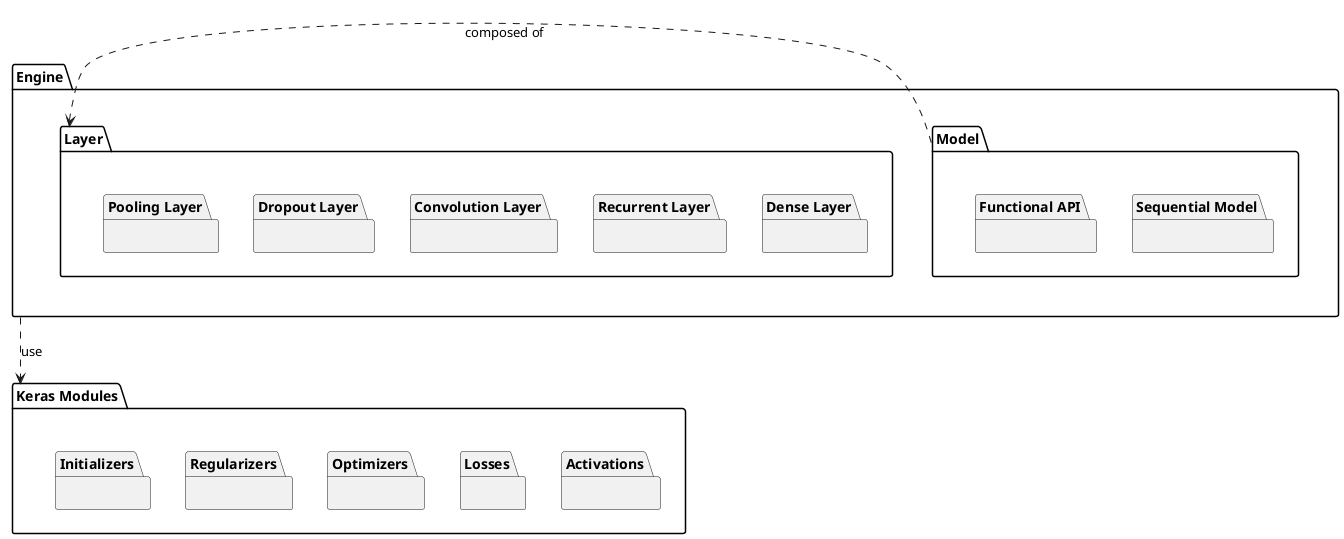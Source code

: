 @startuml
package Engine{
package Model{
    package "Sequential Model" {

    }
    package "Functional API" {
        
    }
}
package Layer{
    package "Dense Layer" {

    }
    package "Recurrent Layer" {

    }
    package "Convolution Layer"{

    } 
    package "Dropout Layer"{

    } 
    package "Pooling Layer"{

    } 
}
}
package "Keras Modules" {
    package Activations {

    }
    package Losses {

    }
    package Optimizers {

    }
    package Regularizers{

    }
    package Initializers{

    }
}
Layer <.right. Model: composed of
Engine .down.> "Keras Modules": use

@enduml